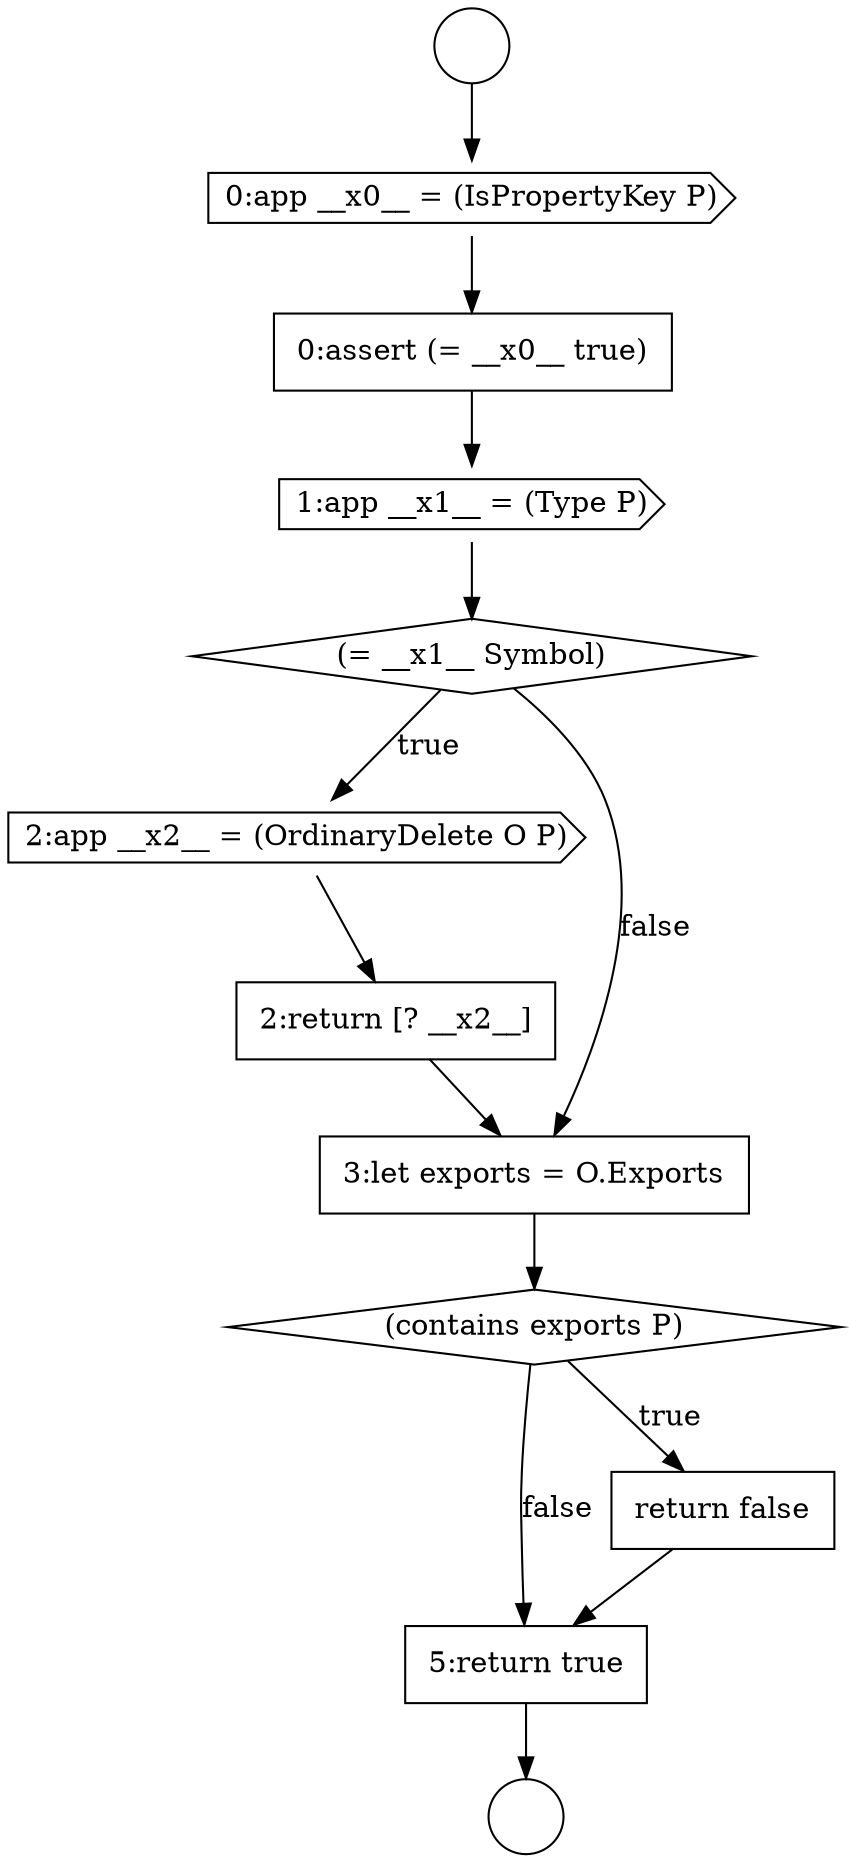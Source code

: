 digraph {
  node2837 [shape=cds, label=<<font color="black">2:app __x2__ = (OrdinaryDelete O P)</font>> color="black" fillcolor="white" style=filled]
  node2833 [shape=cds, label=<<font color="black">0:app __x0__ = (IsPropertyKey P)</font>> color="black" fillcolor="white" style=filled]
  node2836 [shape=diamond, label=<<font color="black">(= __x1__ Symbol)</font>> color="black" fillcolor="white" style=filled]
  node2839 [shape=none, margin=0, label=<<font color="black">
    <table border="0" cellborder="1" cellspacing="0" cellpadding="10">
      <tr><td align="left">3:let exports = O.Exports</td></tr>
    </table>
  </font>> color="black" fillcolor="white" style=filled]
  node2842 [shape=none, margin=0, label=<<font color="black">
    <table border="0" cellborder="1" cellspacing="0" cellpadding="10">
      <tr><td align="left">5:return true</td></tr>
    </table>
  </font>> color="black" fillcolor="white" style=filled]
  node2835 [shape=cds, label=<<font color="black">1:app __x1__ = (Type P)</font>> color="black" fillcolor="white" style=filled]
  node2831 [shape=circle label=" " color="black" fillcolor="white" style=filled]
  node2838 [shape=none, margin=0, label=<<font color="black">
    <table border="0" cellborder="1" cellspacing="0" cellpadding="10">
      <tr><td align="left">2:return [? __x2__]</td></tr>
    </table>
  </font>> color="black" fillcolor="white" style=filled]
  node2840 [shape=diamond, label=<<font color="black">(contains exports P)</font>> color="black" fillcolor="white" style=filled]
  node2841 [shape=none, margin=0, label=<<font color="black">
    <table border="0" cellborder="1" cellspacing="0" cellpadding="10">
      <tr><td align="left">return false</td></tr>
    </table>
  </font>> color="black" fillcolor="white" style=filled]
  node2832 [shape=circle label=" " color="black" fillcolor="white" style=filled]
  node2834 [shape=none, margin=0, label=<<font color="black">
    <table border="0" cellborder="1" cellspacing="0" cellpadding="10">
      <tr><td align="left">0:assert (= __x0__ true)</td></tr>
    </table>
  </font>> color="black" fillcolor="white" style=filled]
  node2839 -> node2840 [ color="black"]
  node2840 -> node2841 [label=<<font color="black">true</font>> color="black"]
  node2840 -> node2842 [label=<<font color="black">false</font>> color="black"]
  node2835 -> node2836 [ color="black"]
  node2841 -> node2842 [ color="black"]
  node2837 -> node2838 [ color="black"]
  node2833 -> node2834 [ color="black"]
  node2834 -> node2835 [ color="black"]
  node2842 -> node2832 [ color="black"]
  node2836 -> node2837 [label=<<font color="black">true</font>> color="black"]
  node2836 -> node2839 [label=<<font color="black">false</font>> color="black"]
  node2838 -> node2839 [ color="black"]
  node2831 -> node2833 [ color="black"]
}
